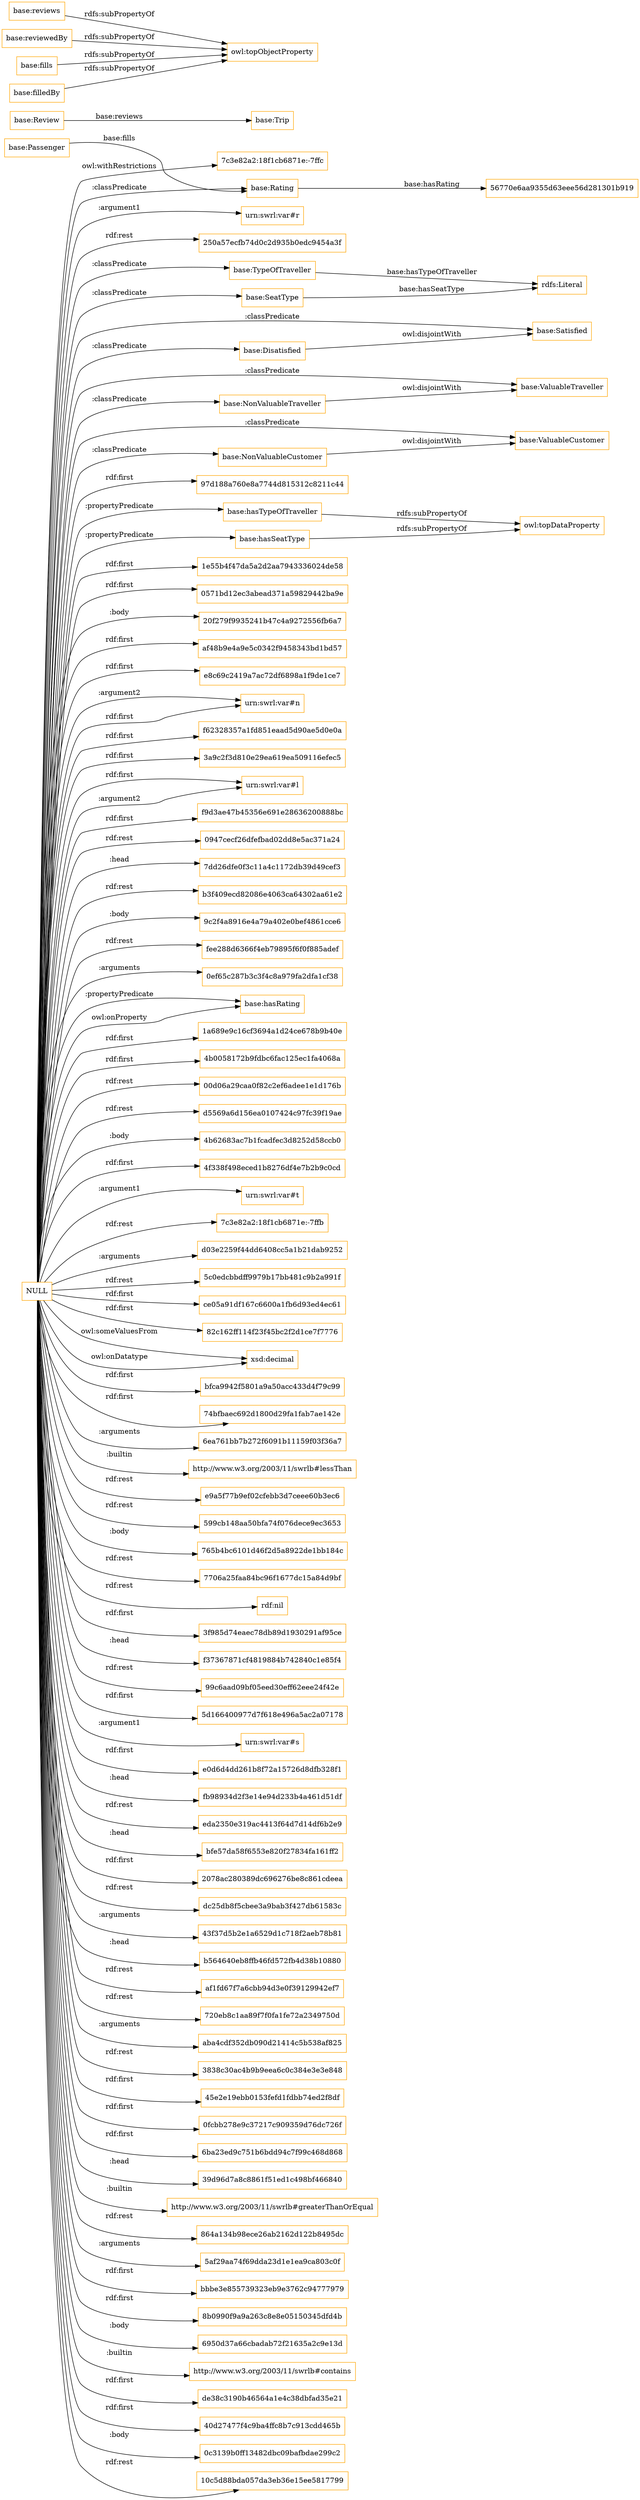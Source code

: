 digraph ar2dtool_diagram { 
rankdir=LR;
size="1501"
node [shape = rectangle, color="orange"]; "base:SeatType" "base:Review" "base:Satisfied" "base:TypeOfTraveller" "base:NonValuableTraveller" "base:ValuableTraveller" "base:Passenger" "base:ValuableCustomer" "base:Trip" "base:Rating" "base:Disatisfied" "base:NonValuableCustomer" ; /*classes style*/
	"base:hasSeatType" -> "owl:topDataProperty" [ label = "rdfs:subPropertyOf" ];
	"base:Disatisfied" -> "base:Satisfied" [ label = "owl:disjointWith" ];
	"base:reviews" -> "owl:topObjectProperty" [ label = "rdfs:subPropertyOf" ];
	"base:NonValuableTraveller" -> "base:ValuableTraveller" [ label = "owl:disjointWith" ];
	"base:NonValuableCustomer" -> "base:ValuableCustomer" [ label = "owl:disjointWith" ];
	"base:reviewedBy" -> "owl:topObjectProperty" [ label = "rdfs:subPropertyOf" ];
	"base:fills" -> "owl:topObjectProperty" [ label = "rdfs:subPropertyOf" ];
	"base:hasTypeOfTraveller" -> "owl:topDataProperty" [ label = "rdfs:subPropertyOf" ];
	"NULL" -> "1e55b4f47da5a2d2aa7943336024de58" [ label = "rdf:first" ];
	"NULL" -> "0571bd12ec3abead371a59829442ba9e" [ label = "rdf:first" ];
	"NULL" -> "20f279f9935241b47c4a9272556fb6a7" [ label = ":body" ];
	"NULL" -> "af48b9e4a9e5c0342f9458343bd1bd57" [ label = "rdf:first" ];
	"NULL" -> "e8c69c2419a7ac72df6898a1f9de1ce7" [ label = "rdf:first" ];
	"NULL" -> "urn:swrl:var#n" [ label = "rdf:first" ];
	"NULL" -> "f62328357a1fd851eaad5d90ae5d0e0a" [ label = "rdf:first" ];
	"NULL" -> "3a9c2f3d810e29ea619ea509116efec5" [ label = "rdf:first" ];
	"NULL" -> "urn:swrl:var#n" [ label = ":argument2" ];
	"NULL" -> "urn:swrl:var#l" [ label = ":argument2" ];
	"NULL" -> "f9d3ae47b45356e691e28636200888bc" [ label = "rdf:first" ];
	"NULL" -> "base:Disatisfied" [ label = ":classPredicate" ];
	"NULL" -> "0947cecf26dfefbad02dd8e5ac371a24" [ label = "rdf:rest" ];
	"NULL" -> "7dd26dfe0f3c11a4c1172db39d49cef3" [ label = ":head" ];
	"NULL" -> "b3f409ecd82086e4063ca64302aa61e2" [ label = "rdf:rest" ];
	"NULL" -> "base:NonValuableCustomer" [ label = ":classPredicate" ];
	"NULL" -> "9c2f4a8916e4a79a402e0bef4861cce6" [ label = ":body" ];
	"NULL" -> "fee288d6366f4eb79895f6f0f885adef" [ label = "rdf:rest" ];
	"NULL" -> "0ef65c287b3c3f4c8a979fa2dfa1cf38" [ label = ":arguments" ];
	"NULL" -> "base:hasRating" [ label = "owl:onProperty" ];
	"NULL" -> "1a689e9c16cf3694a1d24ce678b9b40e" [ label = "rdf:first" ];
	"NULL" -> "4b0058172b9fdbc6fac125ec1fa4068a" [ label = "rdf:first" ];
	"NULL" -> "base:Rating" [ label = ":classPredicate" ];
	"NULL" -> "00d06a29caa0f82c2ef6adee1e1d176b" [ label = "rdf:rest" ];
	"NULL" -> "d5569a6d156ea0107424c97fc39f19ae" [ label = "rdf:rest" ];
	"NULL" -> "4b62683ac7b1fcadfec3d8252d58ccb0" [ label = ":body" ];
	"NULL" -> "4f338f498eced1b8276df4e7b2b9c0cd" [ label = "rdf:first" ];
	"NULL" -> "base:hasSeatType" [ label = ":propertyPredicate" ];
	"NULL" -> "urn:swrl:var#t" [ label = ":argument1" ];
	"NULL" -> "7c3e82a2:18f1cb6871e:-7ffb" [ label = "rdf:rest" ];
	"NULL" -> "d03e2259f44dd6408cc5a1b21dab9252" [ label = ":arguments" ];
	"NULL" -> "5c0edcbbdff9979b17bb481c9b2a991f" [ label = "rdf:rest" ];
	"NULL" -> "ce05a91df167c6600a1fb6d93ed4ec61" [ label = "rdf:first" ];
	"NULL" -> "base:SeatType" [ label = ":classPredicate" ];
	"NULL" -> "82c162ff114f23f45bc2f2d1ce7f7776" [ label = "rdf:first" ];
	"NULL" -> "xsd:decimal" [ label = "owl:onDatatype" ];
	"NULL" -> "bfca9942f5801a9a50acc433d4f79c99" [ label = "rdf:first" ];
	"NULL" -> "xsd:decimal" [ label = "owl:someValuesFrom" ];
	"NULL" -> "74bfbaec692d1800d29fa1fab7ae142e" [ label = "rdf:first" ];
	"NULL" -> "6ea761bb7b272f6091b11159f03f36a7" [ label = ":arguments" ];
	"NULL" -> "http://www.w3.org/2003/11/swrlb#lessThan" [ label = ":builtin" ];
	"NULL" -> "e9a5f77b9ef02cfebb3d7ceee60b3ec6" [ label = "rdf:rest" ];
	"NULL" -> "599cb148aa50bfa74f076dece9ec3653" [ label = "rdf:rest" ];
	"NULL" -> "765b4bc6101d46f2d5a8922de1bb184c" [ label = ":body" ];
	"NULL" -> "7706a25faa84bc96f1677dc15a84d9bf" [ label = "rdf:rest" ];
	"NULL" -> "rdf:nil" [ label = "rdf:rest" ];
	"NULL" -> "base:TypeOfTraveller" [ label = ":classPredicate" ];
	"NULL" -> "3f985d74eaec78db89d1930291af95ce" [ label = "rdf:first" ];
	"NULL" -> "f37367871cf4819884b742840c1e85f4" [ label = ":head" ];
	"NULL" -> "99c6aad09bf05eed30eff62eee24f42e" [ label = "rdf:rest" ];
	"NULL" -> "5d166400977d7f618e496a5ac2a07178" [ label = "rdf:first" ];
	"NULL" -> "urn:swrl:var#s" [ label = ":argument1" ];
	"NULL" -> "e0d6d4dd261b8f72a15726d8dfb328f1" [ label = "rdf:first" ];
	"NULL" -> "fb98934d2f3e14e94d233b4a461d51df" [ label = ":head" ];
	"NULL" -> "base:Satisfied" [ label = ":classPredicate" ];
	"NULL" -> "eda2350e319ac4413f64d7d14df6b2e9" [ label = "rdf:rest" ];
	"NULL" -> "bfe57da58f6553e820f27834fa161ff2" [ label = ":head" ];
	"NULL" -> "base:hasTypeOfTraveller" [ label = ":propertyPredicate" ];
	"NULL" -> "2078ac280389dc696276be8c861cdeea" [ label = "rdf:first" ];
	"NULL" -> "dc25db8f5cbee3a9bab3f427db61583c" [ label = "rdf:rest" ];
	"NULL" -> "43f37d5b2e1a6529d1c718f2aeb78b81" [ label = ":arguments" ];
	"NULL" -> "b564640eb8ffb46fd572fb4d38b10880" [ label = ":head" ];
	"NULL" -> "af1fd67f7a6cbb94d3e0f39129942ef7" [ label = "rdf:rest" ];
	"NULL" -> "720eb8c1aa89f7f0fa1fe72a2349750d" [ label = "rdf:rest" ];
	"NULL" -> "aba4cdf352db090d21414c5b538af825" [ label = ":arguments" ];
	"NULL" -> "urn:swrl:var#l" [ label = "rdf:first" ];
	"NULL" -> "base:ValuableTraveller" [ label = ":classPredicate" ];
	"NULL" -> "3838c30ac4b9b9eea6c0c384e3e3e848" [ label = "rdf:rest" ];
	"NULL" -> "45e2e19ebb0153fefd1fdbb74ed2f8df" [ label = "rdf:first" ];
	"NULL" -> "0fcbb278e9c37217c909359d76dc726f" [ label = "rdf:first" ];
	"NULL" -> "6ba23ed9c751b6bdd94c7f99c468d868" [ label = "rdf:first" ];
	"NULL" -> "base:NonValuableTraveller" [ label = ":classPredicate" ];
	"NULL" -> "39d96d7a8c8861f51ed1c498bf466840" [ label = ":head" ];
	"NULL" -> "http://www.w3.org/2003/11/swrlb#greaterThanOrEqual" [ label = ":builtin" ];
	"NULL" -> "864a134b98ece26ab2162d122b8495dc" [ label = "rdf:rest" ];
	"NULL" -> "5af29aa74f69dda23d1e1ea9ca803c0f" [ label = ":arguments" ];
	"NULL" -> "bbbe3e855739323eb9e3762c94777979" [ label = "rdf:first" ];
	"NULL" -> "8b0990f9a9a263c8e8e05150345dfd4b" [ label = "rdf:first" ];
	"NULL" -> "6950d37a66cbadab72f21635a2c9e13d" [ label = ":body" ];
	"NULL" -> "http://www.w3.org/2003/11/swrlb#contains" [ label = ":builtin" ];
	"NULL" -> "base:ValuableCustomer" [ label = ":classPredicate" ];
	"NULL" -> "de38c3190b46564a1e4c38dbfad35e21" [ label = "rdf:first" ];
	"NULL" -> "base:hasRating" [ label = ":propertyPredicate" ];
	"NULL" -> "40d27477f4c9ba4ffc8b7c913cdd465b" [ label = "rdf:first" ];
	"NULL" -> "0c3139b0ff13482dbc09bafbdae299c2" [ label = ":body" ];
	"NULL" -> "10c5d88bda057da3eb36e15ee5817799" [ label = "rdf:rest" ];
	"NULL" -> "7c3e82a2:18f1cb6871e:-7ffc" [ label = "owl:withRestrictions" ];
	"NULL" -> "urn:swrl:var#r" [ label = ":argument1" ];
	"NULL" -> "250a57ecfb74d0c2d935b0edc9454a3f" [ label = "rdf:rest" ];
	"NULL" -> "97d188a760e8a7744d815312c8211c44" [ label = "rdf:first" ];
	"base:filledBy" -> "owl:topObjectProperty" [ label = "rdfs:subPropertyOf" ];
	"base:Rating" -> "56770e6aa9355d63eee56d281301b919" [ label = "base:hasRating" ];
	"base:TypeOfTraveller" -> "rdfs:Literal" [ label = "base:hasTypeOfTraveller" ];
	"base:Passenger" -> "base:Rating" [ label = "base:fills" ];
	"base:Review" -> "base:Trip" [ label = "base:reviews" ];
	"base:SeatType" -> "rdfs:Literal" [ label = "base:hasSeatType" ];

}
